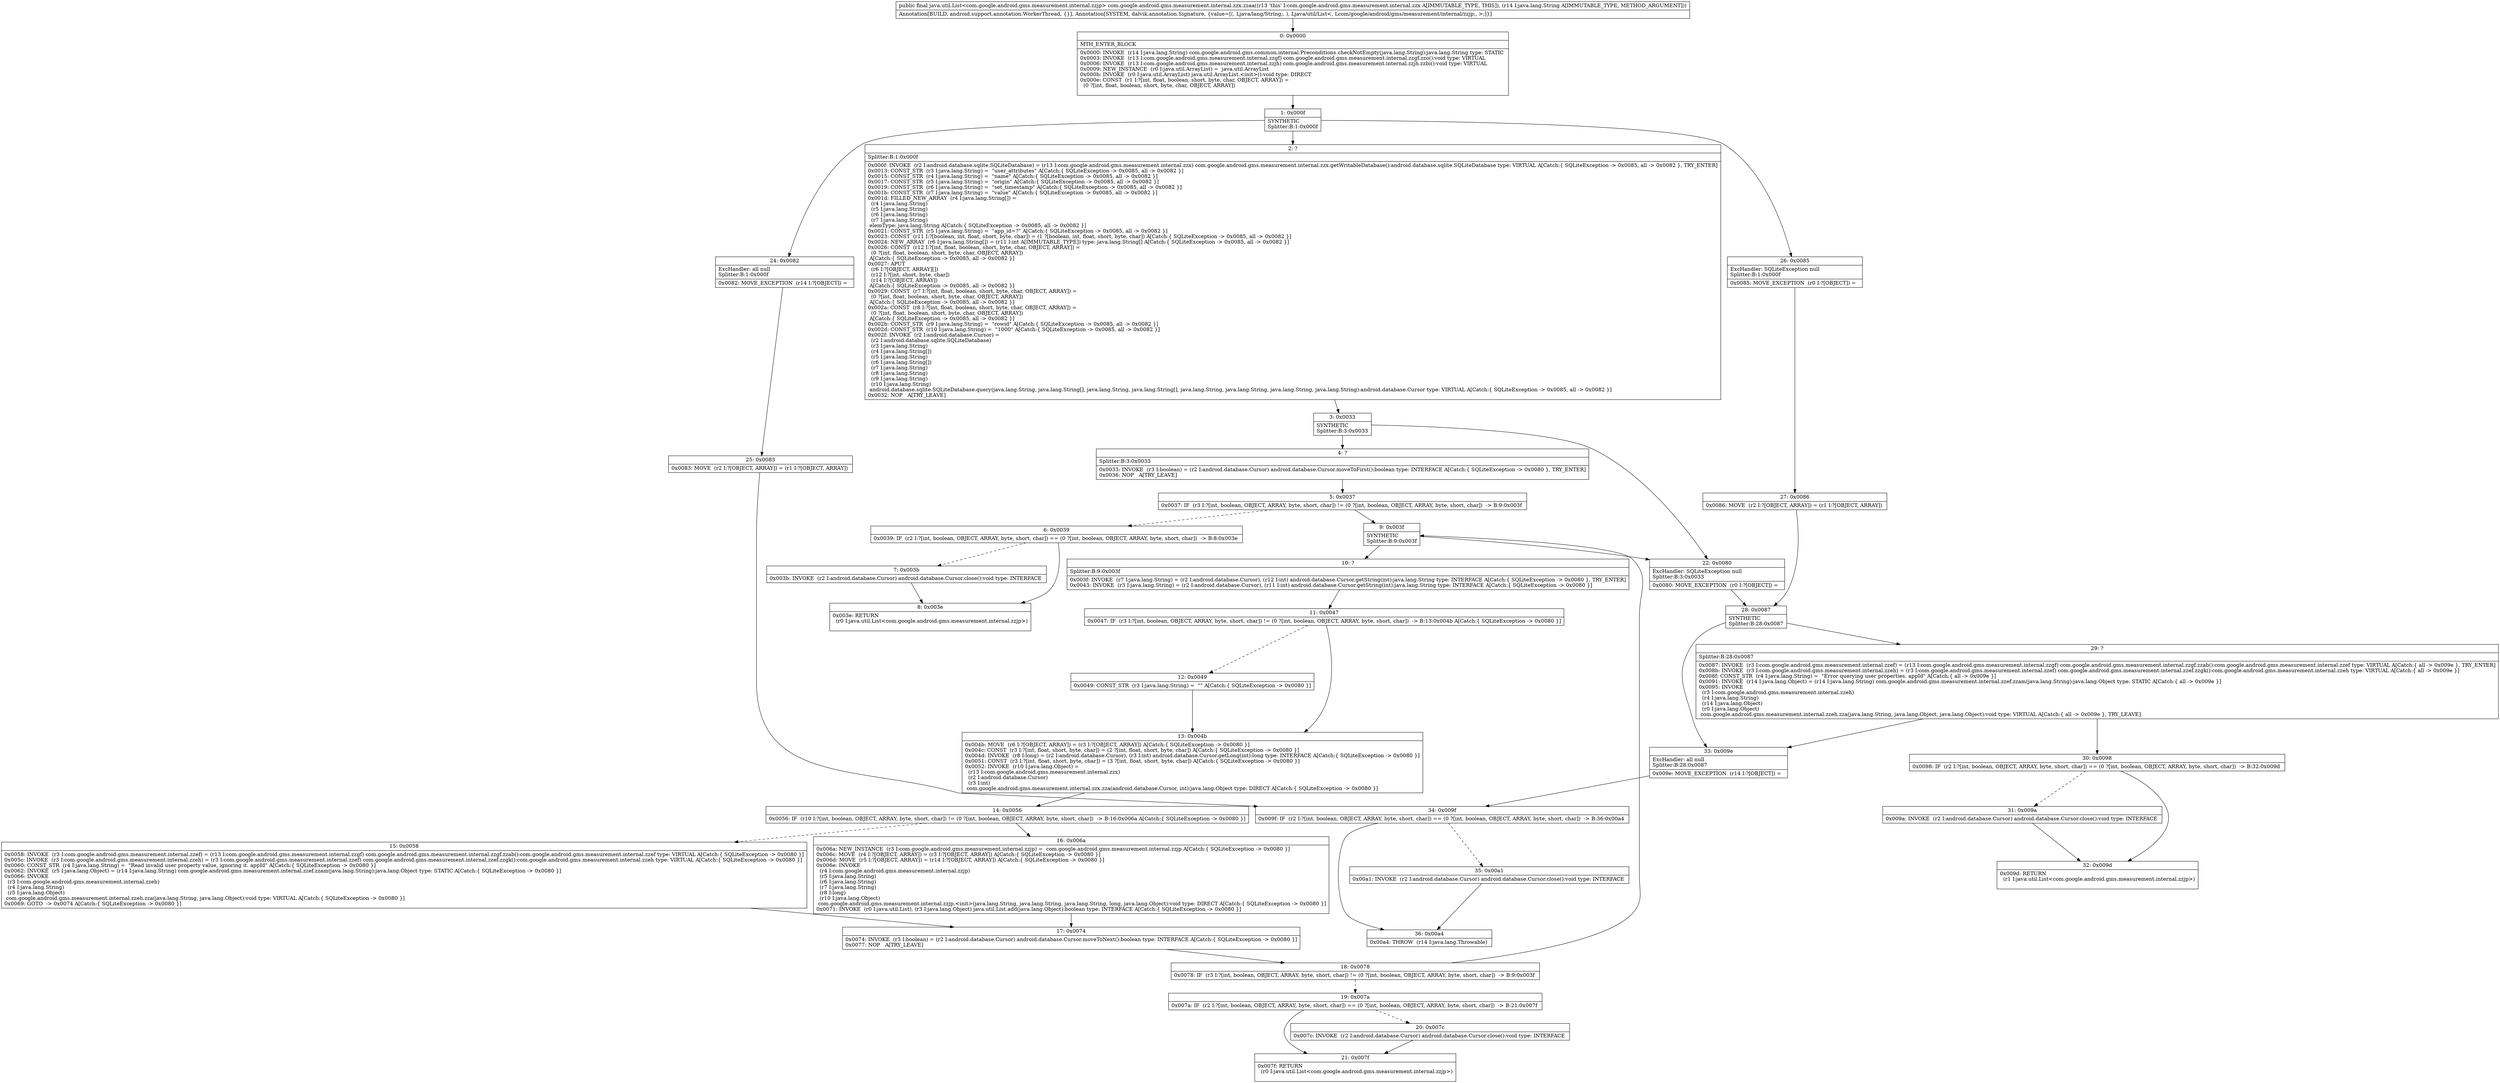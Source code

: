digraph "CFG forcom.google.android.gms.measurement.internal.zzx.zzaa(Ljava\/lang\/String;)Ljava\/util\/List;" {
Node_0 [shape=record,label="{0\:\ 0x0000|MTH_ENTER_BLOCK\l|0x0000: INVOKE  (r14 I:java.lang.String) com.google.android.gms.common.internal.Preconditions.checkNotEmpty(java.lang.String):java.lang.String type: STATIC \l0x0003: INVOKE  (r13 I:com.google.android.gms.measurement.internal.zzgf) com.google.android.gms.measurement.internal.zzgf.zzo():void type: VIRTUAL \l0x0006: INVOKE  (r13 I:com.google.android.gms.measurement.internal.zzjh) com.google.android.gms.measurement.internal.zzjh.zzbi():void type: VIRTUAL \l0x0009: NEW_INSTANCE  (r0 I:java.util.ArrayList) =  java.util.ArrayList \l0x000b: INVOKE  (r0 I:java.util.ArrayList) java.util.ArrayList.\<init\>():void type: DIRECT \l0x000e: CONST  (r1 I:?[int, float, boolean, short, byte, char, OBJECT, ARRAY]) = \l  (0 ?[int, float, boolean, short, byte, char, OBJECT, ARRAY])\l \l}"];
Node_1 [shape=record,label="{1\:\ 0x000f|SYNTHETIC\lSplitter:B:1:0x000f\l}"];
Node_2 [shape=record,label="{2\:\ ?|Splitter:B:1:0x000f\l|0x000f: INVOKE  (r2 I:android.database.sqlite.SQLiteDatabase) = (r13 I:com.google.android.gms.measurement.internal.zzx) com.google.android.gms.measurement.internal.zzx.getWritableDatabase():android.database.sqlite.SQLiteDatabase type: VIRTUAL A[Catch:\{ SQLiteException \-\> 0x0085, all \-\> 0x0082 \}, TRY_ENTER]\l0x0013: CONST_STR  (r3 I:java.lang.String) =  \"user_attributes\" A[Catch:\{ SQLiteException \-\> 0x0085, all \-\> 0x0082 \}]\l0x0015: CONST_STR  (r4 I:java.lang.String) =  \"name\" A[Catch:\{ SQLiteException \-\> 0x0085, all \-\> 0x0082 \}]\l0x0017: CONST_STR  (r5 I:java.lang.String) =  \"origin\" A[Catch:\{ SQLiteException \-\> 0x0085, all \-\> 0x0082 \}]\l0x0019: CONST_STR  (r6 I:java.lang.String) =  \"set_timestamp\" A[Catch:\{ SQLiteException \-\> 0x0085, all \-\> 0x0082 \}]\l0x001b: CONST_STR  (r7 I:java.lang.String) =  \"value\" A[Catch:\{ SQLiteException \-\> 0x0085, all \-\> 0x0082 \}]\l0x001d: FILLED_NEW_ARRAY  (r4 I:java.lang.String[]) = \l  (r4 I:java.lang.String)\l  (r5 I:java.lang.String)\l  (r6 I:java.lang.String)\l  (r7 I:java.lang.String)\l elemType: java.lang.String A[Catch:\{ SQLiteException \-\> 0x0085, all \-\> 0x0082 \}]\l0x0021: CONST_STR  (r5 I:java.lang.String) =  \"app_id=?\" A[Catch:\{ SQLiteException \-\> 0x0085, all \-\> 0x0082 \}]\l0x0023: CONST  (r11 I:?[boolean, int, float, short, byte, char]) = (1 ?[boolean, int, float, short, byte, char]) A[Catch:\{ SQLiteException \-\> 0x0085, all \-\> 0x0082 \}]\l0x0024: NEW_ARRAY  (r6 I:java.lang.String[]) = (r11 I:int A[IMMUTABLE_TYPE]) type: java.lang.String[] A[Catch:\{ SQLiteException \-\> 0x0085, all \-\> 0x0082 \}]\l0x0026: CONST  (r12 I:?[int, float, boolean, short, byte, char, OBJECT, ARRAY]) = \l  (0 ?[int, float, boolean, short, byte, char, OBJECT, ARRAY])\l A[Catch:\{ SQLiteException \-\> 0x0085, all \-\> 0x0082 \}]\l0x0027: APUT  \l  (r6 I:?[OBJECT, ARRAY][])\l  (r12 I:?[int, short, byte, char])\l  (r14 I:?[OBJECT, ARRAY])\l A[Catch:\{ SQLiteException \-\> 0x0085, all \-\> 0x0082 \}]\l0x0029: CONST  (r7 I:?[int, float, boolean, short, byte, char, OBJECT, ARRAY]) = \l  (0 ?[int, float, boolean, short, byte, char, OBJECT, ARRAY])\l A[Catch:\{ SQLiteException \-\> 0x0085, all \-\> 0x0082 \}]\l0x002a: CONST  (r8 I:?[int, float, boolean, short, byte, char, OBJECT, ARRAY]) = \l  (0 ?[int, float, boolean, short, byte, char, OBJECT, ARRAY])\l A[Catch:\{ SQLiteException \-\> 0x0085, all \-\> 0x0082 \}]\l0x002b: CONST_STR  (r9 I:java.lang.String) =  \"rowid\" A[Catch:\{ SQLiteException \-\> 0x0085, all \-\> 0x0082 \}]\l0x002d: CONST_STR  (r10 I:java.lang.String) =  \"1000\" A[Catch:\{ SQLiteException \-\> 0x0085, all \-\> 0x0082 \}]\l0x002f: INVOKE  (r2 I:android.database.Cursor) = \l  (r2 I:android.database.sqlite.SQLiteDatabase)\l  (r3 I:java.lang.String)\l  (r4 I:java.lang.String[])\l  (r5 I:java.lang.String)\l  (r6 I:java.lang.String[])\l  (r7 I:java.lang.String)\l  (r8 I:java.lang.String)\l  (r9 I:java.lang.String)\l  (r10 I:java.lang.String)\l android.database.sqlite.SQLiteDatabase.query(java.lang.String, java.lang.String[], java.lang.String, java.lang.String[], java.lang.String, java.lang.String, java.lang.String, java.lang.String):android.database.Cursor type: VIRTUAL A[Catch:\{ SQLiteException \-\> 0x0085, all \-\> 0x0082 \}]\l0x0032: NOP   A[TRY_LEAVE]\l}"];
Node_3 [shape=record,label="{3\:\ 0x0033|SYNTHETIC\lSplitter:B:3:0x0033\l}"];
Node_4 [shape=record,label="{4\:\ ?|Splitter:B:3:0x0033\l|0x0033: INVOKE  (r3 I:boolean) = (r2 I:android.database.Cursor) android.database.Cursor.moveToFirst():boolean type: INTERFACE A[Catch:\{ SQLiteException \-\> 0x0080 \}, TRY_ENTER]\l0x0036: NOP   A[TRY_LEAVE]\l}"];
Node_5 [shape=record,label="{5\:\ 0x0037|0x0037: IF  (r3 I:?[int, boolean, OBJECT, ARRAY, byte, short, char]) != (0 ?[int, boolean, OBJECT, ARRAY, byte, short, char])  \-\> B:9:0x003f \l}"];
Node_6 [shape=record,label="{6\:\ 0x0039|0x0039: IF  (r2 I:?[int, boolean, OBJECT, ARRAY, byte, short, char]) == (0 ?[int, boolean, OBJECT, ARRAY, byte, short, char])  \-\> B:8:0x003e \l}"];
Node_7 [shape=record,label="{7\:\ 0x003b|0x003b: INVOKE  (r2 I:android.database.Cursor) android.database.Cursor.close():void type: INTERFACE \l}"];
Node_8 [shape=record,label="{8\:\ 0x003e|0x003e: RETURN  \l  (r0 I:java.util.List\<com.google.android.gms.measurement.internal.zzjp\>)\l \l}"];
Node_9 [shape=record,label="{9\:\ 0x003f|SYNTHETIC\lSplitter:B:9:0x003f\l}"];
Node_10 [shape=record,label="{10\:\ ?|Splitter:B:9:0x003f\l|0x003f: INVOKE  (r7 I:java.lang.String) = (r2 I:android.database.Cursor), (r12 I:int) android.database.Cursor.getString(int):java.lang.String type: INTERFACE A[Catch:\{ SQLiteException \-\> 0x0080 \}, TRY_ENTER]\l0x0043: INVOKE  (r3 I:java.lang.String) = (r2 I:android.database.Cursor), (r11 I:int) android.database.Cursor.getString(int):java.lang.String type: INTERFACE A[Catch:\{ SQLiteException \-\> 0x0080 \}]\l}"];
Node_11 [shape=record,label="{11\:\ 0x0047|0x0047: IF  (r3 I:?[int, boolean, OBJECT, ARRAY, byte, short, char]) != (0 ?[int, boolean, OBJECT, ARRAY, byte, short, char])  \-\> B:13:0x004b A[Catch:\{ SQLiteException \-\> 0x0080 \}]\l}"];
Node_12 [shape=record,label="{12\:\ 0x0049|0x0049: CONST_STR  (r3 I:java.lang.String) =  \"\" A[Catch:\{ SQLiteException \-\> 0x0080 \}]\l}"];
Node_13 [shape=record,label="{13\:\ 0x004b|0x004b: MOVE  (r6 I:?[OBJECT, ARRAY]) = (r3 I:?[OBJECT, ARRAY]) A[Catch:\{ SQLiteException \-\> 0x0080 \}]\l0x004c: CONST  (r3 I:?[int, float, short, byte, char]) = (2 ?[int, float, short, byte, char]) A[Catch:\{ SQLiteException \-\> 0x0080 \}]\l0x004d: INVOKE  (r8 I:long) = (r2 I:android.database.Cursor), (r3 I:int) android.database.Cursor.getLong(int):long type: INTERFACE A[Catch:\{ SQLiteException \-\> 0x0080 \}]\l0x0051: CONST  (r3 I:?[int, float, short, byte, char]) = (3 ?[int, float, short, byte, char]) A[Catch:\{ SQLiteException \-\> 0x0080 \}]\l0x0052: INVOKE  (r10 I:java.lang.Object) = \l  (r13 I:com.google.android.gms.measurement.internal.zzx)\l  (r2 I:android.database.Cursor)\l  (r3 I:int)\l com.google.android.gms.measurement.internal.zzx.zza(android.database.Cursor, int):java.lang.Object type: DIRECT A[Catch:\{ SQLiteException \-\> 0x0080 \}]\l}"];
Node_14 [shape=record,label="{14\:\ 0x0056|0x0056: IF  (r10 I:?[int, boolean, OBJECT, ARRAY, byte, short, char]) != (0 ?[int, boolean, OBJECT, ARRAY, byte, short, char])  \-\> B:16:0x006a A[Catch:\{ SQLiteException \-\> 0x0080 \}]\l}"];
Node_15 [shape=record,label="{15\:\ 0x0058|0x0058: INVOKE  (r3 I:com.google.android.gms.measurement.internal.zzef) = (r13 I:com.google.android.gms.measurement.internal.zzgf) com.google.android.gms.measurement.internal.zzgf.zzab():com.google.android.gms.measurement.internal.zzef type: VIRTUAL A[Catch:\{ SQLiteException \-\> 0x0080 \}]\l0x005c: INVOKE  (r3 I:com.google.android.gms.measurement.internal.zzeh) = (r3 I:com.google.android.gms.measurement.internal.zzef) com.google.android.gms.measurement.internal.zzef.zzgk():com.google.android.gms.measurement.internal.zzeh type: VIRTUAL A[Catch:\{ SQLiteException \-\> 0x0080 \}]\l0x0060: CONST_STR  (r4 I:java.lang.String) =  \"Read invalid user property value, ignoring it. appId\" A[Catch:\{ SQLiteException \-\> 0x0080 \}]\l0x0062: INVOKE  (r5 I:java.lang.Object) = (r14 I:java.lang.String) com.google.android.gms.measurement.internal.zzef.zzam(java.lang.String):java.lang.Object type: STATIC A[Catch:\{ SQLiteException \-\> 0x0080 \}]\l0x0066: INVOKE  \l  (r3 I:com.google.android.gms.measurement.internal.zzeh)\l  (r4 I:java.lang.String)\l  (r5 I:java.lang.Object)\l com.google.android.gms.measurement.internal.zzeh.zza(java.lang.String, java.lang.Object):void type: VIRTUAL A[Catch:\{ SQLiteException \-\> 0x0080 \}]\l0x0069: GOTO  \-\> 0x0074 A[Catch:\{ SQLiteException \-\> 0x0080 \}]\l}"];
Node_16 [shape=record,label="{16\:\ 0x006a|0x006a: NEW_INSTANCE  (r3 I:com.google.android.gms.measurement.internal.zzjp) =  com.google.android.gms.measurement.internal.zzjp A[Catch:\{ SQLiteException \-\> 0x0080 \}]\l0x006c: MOVE  (r4 I:?[OBJECT, ARRAY]) = (r3 I:?[OBJECT, ARRAY]) A[Catch:\{ SQLiteException \-\> 0x0080 \}]\l0x006d: MOVE  (r5 I:?[OBJECT, ARRAY]) = (r14 I:?[OBJECT, ARRAY]) A[Catch:\{ SQLiteException \-\> 0x0080 \}]\l0x006e: INVOKE  \l  (r4 I:com.google.android.gms.measurement.internal.zzjp)\l  (r5 I:java.lang.String)\l  (r6 I:java.lang.String)\l  (r7 I:java.lang.String)\l  (r8 I:long)\l  (r10 I:java.lang.Object)\l com.google.android.gms.measurement.internal.zzjp.\<init\>(java.lang.String, java.lang.String, java.lang.String, long, java.lang.Object):void type: DIRECT A[Catch:\{ SQLiteException \-\> 0x0080 \}]\l0x0071: INVOKE  (r0 I:java.util.List), (r3 I:java.lang.Object) java.util.List.add(java.lang.Object):boolean type: INTERFACE A[Catch:\{ SQLiteException \-\> 0x0080 \}]\l}"];
Node_17 [shape=record,label="{17\:\ 0x0074|0x0074: INVOKE  (r3 I:boolean) = (r2 I:android.database.Cursor) android.database.Cursor.moveToNext():boolean type: INTERFACE A[Catch:\{ SQLiteException \-\> 0x0080 \}]\l0x0077: NOP   A[TRY_LEAVE]\l}"];
Node_18 [shape=record,label="{18\:\ 0x0078|0x0078: IF  (r3 I:?[int, boolean, OBJECT, ARRAY, byte, short, char]) != (0 ?[int, boolean, OBJECT, ARRAY, byte, short, char])  \-\> B:9:0x003f \l}"];
Node_19 [shape=record,label="{19\:\ 0x007a|0x007a: IF  (r2 I:?[int, boolean, OBJECT, ARRAY, byte, short, char]) == (0 ?[int, boolean, OBJECT, ARRAY, byte, short, char])  \-\> B:21:0x007f \l}"];
Node_20 [shape=record,label="{20\:\ 0x007c|0x007c: INVOKE  (r2 I:android.database.Cursor) android.database.Cursor.close():void type: INTERFACE \l}"];
Node_21 [shape=record,label="{21\:\ 0x007f|0x007f: RETURN  \l  (r0 I:java.util.List\<com.google.android.gms.measurement.internal.zzjp\>)\l \l}"];
Node_22 [shape=record,label="{22\:\ 0x0080|ExcHandler: SQLiteException null\lSplitter:B:3:0x0033\l|0x0080: MOVE_EXCEPTION  (r0 I:?[OBJECT]) =  \l}"];
Node_24 [shape=record,label="{24\:\ 0x0082|ExcHandler: all null\lSplitter:B:1:0x000f\l|0x0082: MOVE_EXCEPTION  (r14 I:?[OBJECT]) =  \l}"];
Node_25 [shape=record,label="{25\:\ 0x0083|0x0083: MOVE  (r2 I:?[OBJECT, ARRAY]) = (r1 I:?[OBJECT, ARRAY]) \l}"];
Node_26 [shape=record,label="{26\:\ 0x0085|ExcHandler: SQLiteException null\lSplitter:B:1:0x000f\l|0x0085: MOVE_EXCEPTION  (r0 I:?[OBJECT]) =  \l}"];
Node_27 [shape=record,label="{27\:\ 0x0086|0x0086: MOVE  (r2 I:?[OBJECT, ARRAY]) = (r1 I:?[OBJECT, ARRAY]) \l}"];
Node_28 [shape=record,label="{28\:\ 0x0087|SYNTHETIC\lSplitter:B:28:0x0087\l}"];
Node_29 [shape=record,label="{29\:\ ?|Splitter:B:28:0x0087\l|0x0087: INVOKE  (r3 I:com.google.android.gms.measurement.internal.zzef) = (r13 I:com.google.android.gms.measurement.internal.zzgf) com.google.android.gms.measurement.internal.zzgf.zzab():com.google.android.gms.measurement.internal.zzef type: VIRTUAL A[Catch:\{ all \-\> 0x009e \}, TRY_ENTER]\l0x008b: INVOKE  (r3 I:com.google.android.gms.measurement.internal.zzeh) = (r3 I:com.google.android.gms.measurement.internal.zzef) com.google.android.gms.measurement.internal.zzef.zzgk():com.google.android.gms.measurement.internal.zzeh type: VIRTUAL A[Catch:\{ all \-\> 0x009e \}]\l0x008f: CONST_STR  (r4 I:java.lang.String) =  \"Error querying user properties. appId\" A[Catch:\{ all \-\> 0x009e \}]\l0x0091: INVOKE  (r14 I:java.lang.Object) = (r14 I:java.lang.String) com.google.android.gms.measurement.internal.zzef.zzam(java.lang.String):java.lang.Object type: STATIC A[Catch:\{ all \-\> 0x009e \}]\l0x0095: INVOKE  \l  (r3 I:com.google.android.gms.measurement.internal.zzeh)\l  (r4 I:java.lang.String)\l  (r14 I:java.lang.Object)\l  (r0 I:java.lang.Object)\l com.google.android.gms.measurement.internal.zzeh.zza(java.lang.String, java.lang.Object, java.lang.Object):void type: VIRTUAL A[Catch:\{ all \-\> 0x009e \}, TRY_LEAVE]\l}"];
Node_30 [shape=record,label="{30\:\ 0x0098|0x0098: IF  (r2 I:?[int, boolean, OBJECT, ARRAY, byte, short, char]) == (0 ?[int, boolean, OBJECT, ARRAY, byte, short, char])  \-\> B:32:0x009d \l}"];
Node_31 [shape=record,label="{31\:\ 0x009a|0x009a: INVOKE  (r2 I:android.database.Cursor) android.database.Cursor.close():void type: INTERFACE \l}"];
Node_32 [shape=record,label="{32\:\ 0x009d|0x009d: RETURN  \l  (r1 I:java.util.List\<com.google.android.gms.measurement.internal.zzjp\>)\l \l}"];
Node_33 [shape=record,label="{33\:\ 0x009e|ExcHandler: all null\lSplitter:B:28:0x0087\l|0x009e: MOVE_EXCEPTION  (r14 I:?[OBJECT]) =  \l}"];
Node_34 [shape=record,label="{34\:\ 0x009f|0x009f: IF  (r2 I:?[int, boolean, OBJECT, ARRAY, byte, short, char]) == (0 ?[int, boolean, OBJECT, ARRAY, byte, short, char])  \-\> B:36:0x00a4 \l}"];
Node_35 [shape=record,label="{35\:\ 0x00a1|0x00a1: INVOKE  (r2 I:android.database.Cursor) android.database.Cursor.close():void type: INTERFACE \l}"];
Node_36 [shape=record,label="{36\:\ 0x00a4|0x00a4: THROW  (r14 I:java.lang.Throwable) \l}"];
MethodNode[shape=record,label="{public final java.util.List\<com.google.android.gms.measurement.internal.zzjp\> com.google.android.gms.measurement.internal.zzx.zzaa((r13 'this' I:com.google.android.gms.measurement.internal.zzx A[IMMUTABLE_TYPE, THIS]), (r14 I:java.lang.String A[IMMUTABLE_TYPE, METHOD_ARGUMENT]))  | Annotation[BUILD, android.support.annotation.WorkerThread, \{\}], Annotation[SYSTEM, dalvik.annotation.Signature, \{value=[(, Ljava\/lang\/String;, ), Ljava\/util\/List\<, Lcom\/google\/android\/gms\/measurement\/internal\/zzjp;, \>;]\}]\l}"];
MethodNode -> Node_0;
Node_0 -> Node_1;
Node_1 -> Node_2;
Node_1 -> Node_26;
Node_1 -> Node_24;
Node_2 -> Node_3;
Node_3 -> Node_4;
Node_3 -> Node_22;
Node_4 -> Node_5;
Node_5 -> Node_6[style=dashed];
Node_5 -> Node_9;
Node_6 -> Node_7[style=dashed];
Node_6 -> Node_8;
Node_7 -> Node_8;
Node_9 -> Node_10;
Node_9 -> Node_22;
Node_10 -> Node_11;
Node_11 -> Node_12[style=dashed];
Node_11 -> Node_13;
Node_12 -> Node_13;
Node_13 -> Node_14;
Node_14 -> Node_15[style=dashed];
Node_14 -> Node_16;
Node_15 -> Node_17;
Node_16 -> Node_17;
Node_17 -> Node_18;
Node_18 -> Node_9;
Node_18 -> Node_19[style=dashed];
Node_19 -> Node_20[style=dashed];
Node_19 -> Node_21;
Node_20 -> Node_21;
Node_22 -> Node_28;
Node_24 -> Node_25;
Node_25 -> Node_34;
Node_26 -> Node_27;
Node_27 -> Node_28;
Node_28 -> Node_29;
Node_28 -> Node_33;
Node_29 -> Node_30;
Node_29 -> Node_33;
Node_30 -> Node_31[style=dashed];
Node_30 -> Node_32;
Node_31 -> Node_32;
Node_33 -> Node_34;
Node_34 -> Node_35[style=dashed];
Node_34 -> Node_36;
Node_35 -> Node_36;
}

